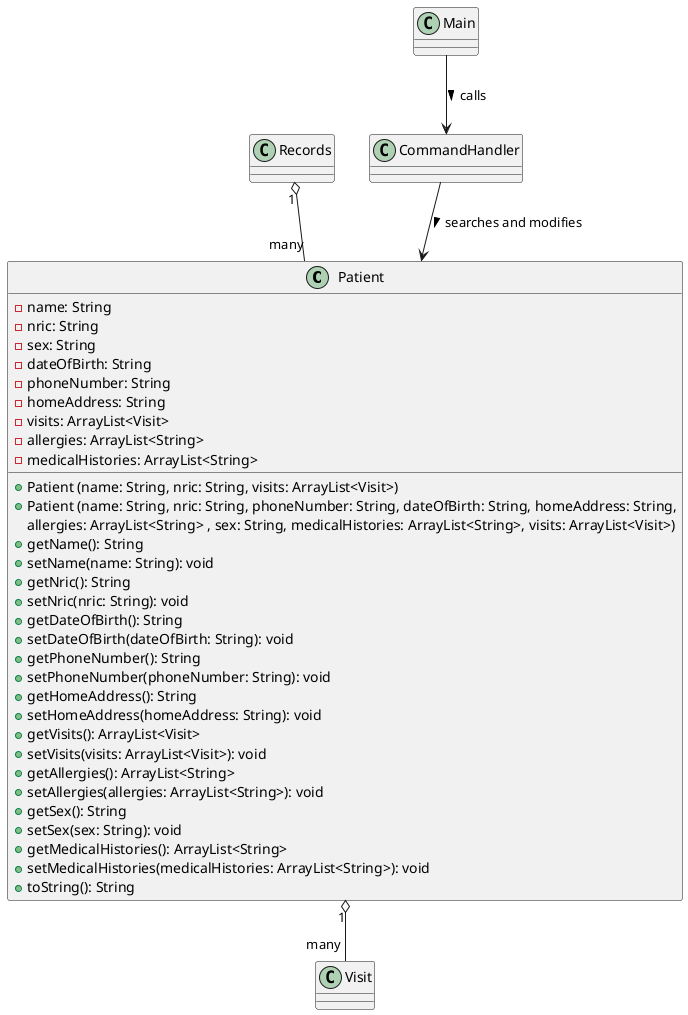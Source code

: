 @startuml
'https://plantuml.com/class-diagram

class Patient {
-name: String
-nric: String
-sex: String
-dateOfBirth: String
-phoneNumber: String
-homeAddress: String
-visits: ArrayList<Visit>
-allergies: ArrayList<String>
-medicalHistories: ArrayList<String>
+Patient (name: String, nric: String, visits: ArrayList<Visit>)
+Patient (name: String, nric: String, phoneNumber: String, dateOfBirth: String, homeAddress: String,
allergies: ArrayList<String> , sex: String, medicalHistories: ArrayList<String>, visits: ArrayList<Visit>)
+getName(): String
+setName(name: String): void
+getNric(): String
+setNric(nric: String): void
+getDateOfBirth(): String
+setDateOfBirth(dateOfBirth: String): void
+getPhoneNumber(): String
+setPhoneNumber(phoneNumber: String): void
+getHomeAddress(): String
+setHomeAddress(homeAddress: String): void
+getVisits(): ArrayList<Visit>
+setVisits(visits: ArrayList<Visit>): void
+getAllergies(): ArrayList<String>
+setAllergies(allergies: ArrayList<String>): void
+getSex(): String
+setSex(sex: String): void
+getMedicalHistories(): ArrayList<String>
+setMedicalHistories(medicalHistories: ArrayList<String>): void
+toString(): String
}

class Patient {}
class Visit {}
class Main {}
class Records {}
class CommandHandler {}

Main --> CommandHandler : calls >
CommandHandler --> Patient : searches and modifies >
Records "1" o-- "many" Patient
Patient "1" o-- "many" Visit

@enduml